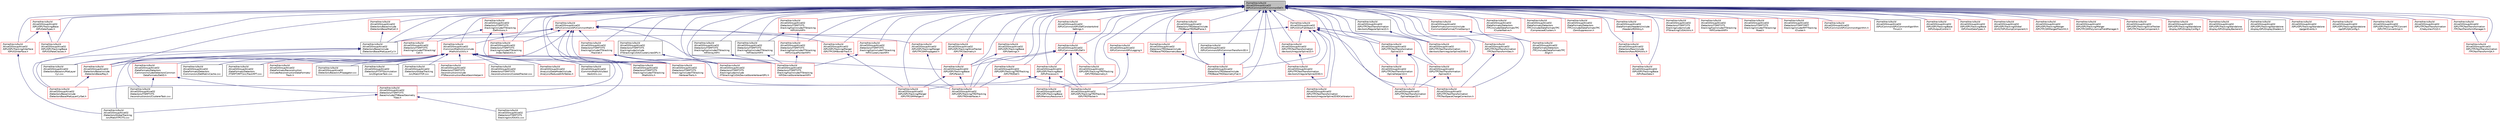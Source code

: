 digraph "/home/travis/build/AliceO2Group/AliceO2/GPU/Common/GPUCommonDef.h"
{
 // INTERACTIVE_SVG=YES
  bgcolor="transparent";
  edge [fontname="Helvetica",fontsize="10",labelfontname="Helvetica",labelfontsize="10"];
  node [fontname="Helvetica",fontsize="10",shape=record];
  Node3 [label="/home/travis/build\l/AliceO2Group/AliceO2\l/GPU/Common/GPUCommonDef.h",height=0.2,width=0.4,color="black", fillcolor="grey75", style="filled", fontcolor="black"];
  Node3 -> Node4 [dir="back",color="midnightblue",fontsize="10",style="solid",fontname="Helvetica"];
  Node4 [label="/home/travis/build\l/AliceO2Group/AliceO2\l/Common/MathUtils/include\l/MathUtils/Utils.h",height=0.2,width=0.4,color="red",URL="$d9/d52/Common_2MathUtils_2include_2MathUtils_2Utils_8h.html"];
  Node4 -> Node5 [dir="back",color="midnightblue",fontsize="10",style="solid",fontname="Helvetica"];
  Node5 [label="/home/travis/build\l/AliceO2Group/AliceO2\l/Analysis/DataModel/include\l/Analysis/ReducedInfoTables.h",height=0.2,width=0.4,color="red",URL="$d4/dbd/ReducedInfoTables_8h.html"];
  Node4 -> Node8 [dir="back",color="midnightblue",fontsize="10",style="solid",fontname="Helvetica"];
  Node8 [label="/home/travis/build\l/AliceO2Group/AliceO2\l/Common/MathUtils/test\l/testUtils.cxx",height=0.2,width=0.4,color="black",URL="$df/df4/testUtils_8cxx.html"];
  Node4 -> Node9 [dir="back",color="midnightblue",fontsize="10",style="solid",fontname="Helvetica"];
  Node9 [label="/home/travis/build\l/AliceO2Group/AliceO2\l/DataFormats/Detectors\l/Common/include/DetectorsCommon\lDataFormats/DetID.h",height=0.2,width=0.4,color="red",URL="$d6/d31/DetID_8h.html"];
  Node9 -> Node159 [dir="back",color="midnightblue",fontsize="10",style="solid",fontname="Helvetica"];
  Node159 [label="/home/travis/build\l/AliceO2Group/AliceO2\l/Detectors/ITSMFT/ITS\l/base/include/ITSBase/Geometry\lTGeo.h",height=0.2,width=0.4,color="red",URL="$d9/dfb/ITSMFT_2ITS_2base_2include_2ITSBase_2GeometryTGeo_8h.html"];
  Node159 -> Node27 [dir="back",color="midnightblue",fontsize="10",style="solid",fontname="Helvetica"];
  Node27 [label="/home/travis/build\l/AliceO2Group/AliceO2\l/Detectors/GlobalTracking\l/src/MatchTPCITS.cxx",height=0.2,width=0.4,color="black",URL="$dc/d59/MatchTPCITS_8cxx.html"];
  Node159 -> Node149 [dir="back",color="midnightblue",fontsize="10",style="solid",fontname="Helvetica"];
  Node149 [label="/home/travis/build\l/AliceO2Group/AliceO2\l/Detectors/ITSMFT/ITS\l/tracking/src/IOUtils.cxx",height=0.2,width=0.4,color="black",URL="$d5/d13/ITS_2tracking_2src_2IOUtils_8cxx.html"];
  Node9 -> Node346 [dir="back",color="midnightblue",fontsize="10",style="solid",fontname="Helvetica"];
  Node346 [label="/home/travis/build\l/AliceO2Group/AliceO2\l/Detectors/ITSMFT/ITS\l/reconstruction/src/ClustererTask.cxx",height=0.2,width=0.4,color="black",URL="$d8/d95/ITSMFT_2ITS_2reconstruction_2src_2ClustererTask_8cxx.html"];
  Node4 -> Node16 [dir="back",color="midnightblue",fontsize="10",style="solid",fontname="Helvetica"];
  Node16 [label="/home/travis/build\l/AliceO2Group/AliceO2\l/DataFormats/Detectors\l/Common/src/DetMatrixCache.cxx",height=0.2,width=0.4,color="black",URL="$d3/d4e/DetMatrixCache_8cxx.html"];
  Node4 -> Node22 [dir="back",color="midnightblue",fontsize="10",style="solid",fontname="Helvetica"];
  Node22 [label="/home/travis/build\l/AliceO2Group/AliceO2\l/DataFormats/Detectors\l/ITSMFT/MFT/src/TrackMFT.cxx",height=0.2,width=0.4,color="black",URL="$d7/d4a/TrackMFT_8cxx.html",tooltip="Implementation of the MFT track. "];
  Node4 -> Node60 [dir="back",color="midnightblue",fontsize="10",style="solid",fontname="Helvetica"];
  Node60 [label="/home/travis/build\l/AliceO2Group/AliceO2\l/DataFormats/Reconstruction\l/include/ReconstructionDataFormats/\lTrack.h",height=0.2,width=0.4,color="red",URL="$d7/d8b/DataFormats_2Reconstruction_2include_2ReconstructionDataFormats_2Track_8h.html"];
  Node4 -> Node375 [dir="back",color="midnightblue",fontsize="10",style="solid",fontname="Helvetica"];
  Node375 [label="/home/travis/build\l/AliceO2Group/AliceO2\l/Detectors/Base/include\l/DetectorsBase/Ray.h",height=0.2,width=0.4,color="red",URL="$d4/d1b/Ray_8h.html"];
  Node375 -> Node376 [dir="back",color="midnightblue",fontsize="10",style="solid",fontname="Helvetica"];
  Node376 [label="/home/travis/build\l/AliceO2Group/AliceO2\l/Detectors/Base/include\l/DetectorsBase/MatLayerCylSet.h",height=0.2,width=0.4,color="red",URL="$d9/da9/MatLayerCylSet_8h.html",tooltip="Declarations for the wrapper for the set of cylindrical material layers. "];
  Node4 -> Node308 [dir="back",color="midnightblue",fontsize="10",style="solid",fontname="Helvetica"];
  Node308 [label="/home/travis/build\l/AliceO2Group/AliceO2\l/Detectors/Base/src/MatLayer\lCyl.cxx",height=0.2,width=0.4,color="black",URL="$d1/d2b/MatLayerCyl_8cxx.html",tooltip="Implementation of single cylindrical material layer. "];
  Node4 -> Node131 [dir="back",color="midnightblue",fontsize="10",style="solid",fontname="Helvetica"];
  Node131 [label="/home/travis/build\l/AliceO2Group/AliceO2\l/Detectors/Base/src/Propagator.cxx",height=0.2,width=0.4,color="black",URL="$d8/dee/Propagator_8cxx.html"];
  Node4 -> Node281 [dir="back",color="midnightblue",fontsize="10",style="solid",fontname="Helvetica"];
  Node281 [label="/home/travis/build\l/AliceO2Group/AliceO2\l/Detectors/FIT/FT0/simulation\l/src/DigitizerTask.cxx",height=0.2,width=0.4,color="black",URL="$d8/d59/FIT_2FT0_2simulation_2src_2DigitizerTask_8cxx.html"];
  Node4 -> Node25 [dir="back",color="midnightblue",fontsize="10",style="solid",fontname="Helvetica"];
  Node25 [label="/home/travis/build\l/AliceO2Group/AliceO2\l/Detectors/GlobalTracking\l/src/MatchTOF.cxx",height=0.2,width=0.4,color="black",URL="$db/d6a/MatchTOF_8cxx.html"];
  Node4 -> Node27 [dir="back",color="midnightblue",fontsize="10",style="solid",fontname="Helvetica"];
  Node4 -> Node159 [dir="back",color="midnightblue",fontsize="10",style="solid",fontname="Helvetica"];
  Node4 -> Node352 [dir="back",color="midnightblue",fontsize="10",style="solid",fontname="Helvetica"];
  Node352 [label="/home/travis/build\l/AliceO2Group/AliceO2\l/Detectors/ITSMFT/ITS\l/reconstruction/include\l/ITSReconstruction/RecoGeomHelper.h",height=0.2,width=0.4,color="red",URL="$d4/d9f/RecoGeomHelper_8h.html",tooltip="Declarations of the helper class for clusters / roadwidth matching. "];
  Node4 -> Node346 [dir="back",color="midnightblue",fontsize="10",style="solid",fontname="Helvetica"];
  Node4 -> Node32 [dir="back",color="midnightblue",fontsize="10",style="solid",fontname="Helvetica"];
  Node32 [label="/home/travis/build\l/AliceO2Group/AliceO2\l/Detectors/ITSMFT/ITS\l/reconstruction/src/CookedTracker.cxx",height=0.2,width=0.4,color="black",URL="$d7/dca/CookedTracker_8cxx.html",tooltip="Implementation of the \"Cooked Matrix\" ITS tracker. "];
  Node4 -> Node379 [dir="back",color="midnightblue",fontsize="10",style="solid",fontname="Helvetica"];
  Node379 [label="/home/travis/build\l/AliceO2Group/AliceO2\l/Detectors/ITSMFT/ITS\l/tracking/include/ITStracking\l/MathUtils.h",height=0.2,width=0.4,color="red",URL="$dc/d3e/MathUtils_8h.html"];
  Node4 -> Node149 [dir="back",color="midnightblue",fontsize="10",style="solid",fontname="Helvetica"];
  Node3 -> Node475 [dir="back",color="midnightblue",fontsize="10",style="solid",fontname="Helvetica"];
  Node475 [label="/home/travis/build\l/AliceO2Group/AliceO2\l/DataFormats/common/include\l/CommonDataFormat/TimeStamp.h",height=0.2,width=0.4,color="red",URL="$df/d5d/common_2include_2CommonDataFormat_2TimeStamp_8h.html"];
  Node475 -> Node582 [dir="back",color="midnightblue",fontsize="10",style="solid",fontname="Helvetica"];
  Node582 [label="/home/travis/build\l/AliceO2Group/AliceO2\l/DataFormats/Detectors\l/TPC/include/DataFormatsTPC\l/Digit.h",height=0.2,width=0.4,color="red",URL="$d3/d7d/DataFormats_2Detectors_2TPC_2include_2DataFormatsTPC_2Digit_8h.html"];
  Node3 -> Node635 [dir="back",color="midnightblue",fontsize="10",style="solid",fontname="Helvetica"];
  Node635 [label="/home/travis/build\l/AliceO2Group/AliceO2\l/DataFormats/Detectors\l/TPC/include/DataFormatsTPC\l/ClusterNative.h",height=0.2,width=0.4,color="red",URL="$de/dcd/ClusterNative_8h.html",tooltip="Class of a TPC cluster in TPC-native coordinates (row, time) "];
  Node3 -> Node646 [dir="back",color="midnightblue",fontsize="10",style="solid",fontname="Helvetica"];
  Node646 [label="/home/travis/build\l/AliceO2Group/AliceO2\l/DataFormats/Detectors\l/TPC/include/DataFormatsTPC\l/CompressedClusters.h",height=0.2,width=0.4,color="red",URL="$d2/d7d/CompressedClusters_8h.html",tooltip="Container to store compressed TPC cluster data. "];
  Node3 -> Node582 [dir="back",color="midnightblue",fontsize="10",style="solid",fontname="Helvetica"];
  Node3 -> Node651 [dir="back",color="midnightblue",fontsize="10",style="solid",fontname="Helvetica"];
  Node651 [label="/home/travis/build\l/AliceO2Group/AliceO2\l/DataFormats/Detectors\l/TPC/include/DataFormatsTPC\l/ZeroSuppression.h",height=0.2,width=0.4,color="red",URL="$dd/d04/ZeroSuppression_8h.html",tooltip="Definitions of TPC Zero Suppression Data Headers. "];
  Node3 -> Node661 [dir="back",color="midnightblue",fontsize="10",style="solid",fontname="Helvetica"];
  Node661 [label="/home/travis/build\l/AliceO2Group/AliceO2\l/DataFormats/Headers/include\l/Headers/RDHAny.h",height=0.2,width=0.4,color="red",URL="$d6/d89/RDHAny_8h.html"];
  Node661 -> Node667 [dir="back",color="midnightblue",fontsize="10",style="solid",fontname="Helvetica"];
  Node667 [label="/home/travis/build\l/AliceO2Group/AliceO2\l/Detectors/Raw/include\l/DetectorsRaw/RDHUtils.h",height=0.2,width=0.4,color="red",URL="$d6/dec/Raw_2include_2DetectorsRaw_2RDHUtils_8h.html"];
  Node667 -> Node756 [dir="back",color="midnightblue",fontsize="10",style="solid",fontname="Helvetica"];
  Node756 [label="/home/travis/build\l/AliceO2Group/AliceO2\l/GPU/GPUTracking/Base\l/GPURawData.h",height=0.2,width=0.4,color="red",URL="$d4/dbe/GPURawData_8h.html"];
  Node3 -> Node757 [dir="back",color="midnightblue",fontsize="10",style="solid",fontname="Helvetica"];
  Node757 [label="/home/travis/build\l/AliceO2Group/AliceO2\l/Detectors/Base/include\l/DetectorsBase/MatCell.h",height=0.2,width=0.4,color="red",URL="$db/dba/MatCell_8h.html",tooltip="Declarations for material properties of the cell (voxel) "];
  Node757 -> Node758 [dir="back",color="midnightblue",fontsize="10",style="solid",fontname="Helvetica"];
  Node758 [label="/home/travis/build\l/AliceO2Group/AliceO2\l/Detectors/Base/include\l/DetectorsBase/MatLayerCyl.h",height=0.2,width=0.4,color="black",URL="$da/df3/MatLayerCyl_8h.html",tooltip="Declarations for single cylindrical material layer class. "];
  Node758 -> Node376 [dir="back",color="midnightblue",fontsize="10",style="solid",fontname="Helvetica"];
  Node758 -> Node375 [dir="back",color="midnightblue",fontsize="10",style="solid",fontname="Helvetica"];
  Node758 -> Node308 [dir="back",color="midnightblue",fontsize="10",style="solid",fontname="Helvetica"];
  Node3 -> Node758 [dir="back",color="midnightblue",fontsize="10",style="solid",fontname="Helvetica"];
  Node3 -> Node376 [dir="back",color="midnightblue",fontsize="10",style="solid",fontname="Helvetica"];
  Node3 -> Node375 [dir="back",color="midnightblue",fontsize="10",style="solid",fontname="Helvetica"];
  Node3 -> Node390 [dir="back",color="midnightblue",fontsize="10",style="solid",fontname="Helvetica"];
  Node390 [label="/home/travis/build\l/AliceO2Group/AliceO2\l/Detectors/ITSMFT/ITS\l/tracking/cuda/include\l/ITStrackingCUDA/ClusterLinesGPU.h",height=0.2,width=0.4,color="black",URL="$d1/d4c/ClusterLinesGPU_8h.html",tooltip="GPU-compliant version of ClusterLines, for the moment separated, might create a common traits for Clu..."];
  Node390 -> Node384 [dir="back",color="midnightblue",fontsize="10",style="solid",fontname="Helvetica"];
  Node384 [label="/home/travis/build\l/AliceO2Group/AliceO2\l/Detectors/ITSMFT/ITS\l/tracking/cuda/include\l/ITStrackingCUDA/DeviceStoreVertexerGPU.h",height=0.2,width=0.4,color="red",URL="$dc/d8a/DeviceStoreVertexerGPU_8h.html"];
  Node3 -> Node384 [dir="back",color="midnightblue",fontsize="10",style="solid",fontname="Helvetica"];
  Node3 -> Node759 [dir="back",color="midnightblue",fontsize="10",style="solid",fontname="Helvetica"];
  Node759 [label="/home/travis/build\l/AliceO2Group/AliceO2\l/Detectors/ITSMFT/ITS\l/tracking/cuda/include\l/ITStrackingCUDA/Utils.h",height=0.2,width=0.4,color="red",URL="$d8/def/Detectors_2ITSMFT_2ITS_2tracking_2cuda_2include_2ITStrackingCUDA_2Utils_8h.html"];
  Node3 -> Node762 [dir="back",color="midnightblue",fontsize="10",style="solid",fontname="Helvetica"];
  Node762 [label="/home/travis/build\l/AliceO2Group/AliceO2\l/Detectors/ITSMFT/ITS\l/tracking/hip/include/ITStracking\lHIP/ArrayHIP.h",height=0.2,width=0.4,color="black",URL="$de/d49/ArrayHIP_8h.html"];
  Node762 -> Node386 [dir="back",color="midnightblue",fontsize="10",style="solid",fontname="Helvetica"];
  Node386 [label="/home/travis/build\l/AliceO2Group/AliceO2\l/Detectors/ITSMFT/ITS\l/tracking/hip/include/ITStracking\lHIP/DeviceStoreVertexerHIP.h",height=0.2,width=0.4,color="red",URL="$d4/d1e/DeviceStoreVertexerHIP_8h.html",tooltip="This class serves as memory interface for GPU vertexer. It will access needed data structures from de..."];
  Node3 -> Node391 [dir="back",color="midnightblue",fontsize="10",style="solid",fontname="Helvetica"];
  Node391 [label="/home/travis/build\l/AliceO2Group/AliceO2\l/Detectors/ITSMFT/ITS\l/tracking/hip/include/ITStracking\lHIP/ClusterLinesHIP.h",height=0.2,width=0.4,color="red",URL="$d2/dc8/ClusterLinesHIP_8h.html",tooltip="GPU-compliant version of ClusterLines, for the moment separated, might create a common traits for Clu..."];
  Node391 -> Node386 [dir="back",color="midnightblue",fontsize="10",style="solid",fontname="Helvetica"];
  Node3 -> Node763 [dir="back",color="midnightblue",fontsize="10",style="solid",fontname="Helvetica"];
  Node763 [label="/home/travis/build\l/AliceO2Group/AliceO2\l/Detectors/ITSMFT/ITS\l/tracking/hip/include/ITStracking\lHIP/ContextHIP.h",height=0.2,width=0.4,color="red",URL="$d6/dea/ContextHIP_8h.html"];
  Node3 -> Node386 [dir="back",color="midnightblue",fontsize="10",style="solid",fontname="Helvetica"];
  Node3 -> Node766 [dir="back",color="midnightblue",fontsize="10",style="solid",fontname="Helvetica"];
  Node766 [label="/home/travis/build\l/AliceO2Group/AliceO2\l/Detectors/ITSMFT/ITS\l/tracking/hip/include/ITStracking\lHIP/UniquePointerHIP.h",height=0.2,width=0.4,color="red",URL="$d1/d7c/UniquePointerHIP_8h.html"];
  Node766 -> Node386 [dir="back",color="midnightblue",fontsize="10",style="solid",fontname="Helvetica"];
  Node3 -> Node767 [dir="back",color="midnightblue",fontsize="10",style="solid",fontname="Helvetica"];
  Node767 [label="/home/travis/build\l/AliceO2Group/AliceO2\l/Detectors/ITSMFT/ITS\l/tracking/hip/include/ITStracking\lHIP/UtilsHIP.h",height=0.2,width=0.4,color="red",URL="$d8/d28/UtilsHIP_8h.html"];
  Node767 -> Node766 [dir="back",color="midnightblue",fontsize="10",style="solid",fontname="Helvetica"];
  Node767 -> Node768 [dir="back",color="midnightblue",fontsize="10",style="solid",fontname="Helvetica"];
  Node768 [label="/home/travis/build\l/AliceO2Group/AliceO2\l/Detectors/ITSMFT/ITS\l/tracking/hip/include/ITStracking\lHIP/VectorHIP.h",height=0.2,width=0.4,color="black",URL="$dd/dda/VectorHIP_8h.html"];
  Node768 -> Node386 [dir="back",color="midnightblue",fontsize="10",style="solid",fontname="Helvetica"];
  Node3 -> Node768 [dir="back",color="midnightblue",fontsize="10",style="solid",fontname="Helvetica"];
  Node3 -> Node769 [dir="back",color="midnightblue",fontsize="10",style="solid",fontname="Helvetica"];
  Node769 [label="/home/travis/build\l/AliceO2Group/AliceO2\l/Detectors/ITSMFT/ITS\l/tracking/include/ITStracking/\lCell.h",height=0.2,width=0.4,color="red",URL="$d3/d78/Detectors_2ITSMFT_2ITS_2tracking_2include_2ITStracking_2Cell_8h.html"];
  Node3 -> Node770 [dir="back",color="midnightblue",fontsize="10",style="solid",fontname="Helvetica"];
  Node770 [label="/home/travis/build\l/AliceO2Group/AliceO2\l/Detectors/ITSMFT/ITS\l/tracking/include/ITStracking\l/Definitions.h",height=0.2,width=0.4,color="red",URL="$df/d3d/Definitions_8h.html"];
  Node770 -> Node769 [dir="back",color="midnightblue",fontsize="10",style="solid",fontname="Helvetica"];
  Node770 -> Node778 [dir="back",color="midnightblue",fontsize="10",style="solid",fontname="Helvetica"];
  Node778 [label="/home/travis/build\l/AliceO2Group/AliceO2\l/Detectors/ITSMFT/ITS\l/tracking/include/ITStracking\l/IndexTableUtils.h",height=0.2,width=0.4,color="red",URL="$dc/ddf/ITS_2tracking_2include_2ITStracking_2IndexTableUtils_8h.html"];
  Node770 -> Node395 [dir="back",color="midnightblue",fontsize="10",style="solid",fontname="Helvetica"];
  Node395 [label="/home/travis/build\l/AliceO2Group/AliceO2\l/Detectors/ITSMFT/ITS\l/tracking/include/ITStracking\l/VertexerTraits.h",height=0.2,width=0.4,color="red",URL="$d2/dd6/VertexerTraits_8h.html",tooltip="Class to compute the primary vertex in ITS from tracklets. "];
  Node3 -> Node778 [dir="back",color="midnightblue",fontsize="10",style="solid",fontname="Helvetica"];
  Node3 -> Node379 [dir="back",color="midnightblue",fontsize="10",style="solid",fontname="Helvetica"];
  Node3 -> Node780 [dir="back",color="midnightblue",fontsize="10",style="solid",fontname="Helvetica"];
  Node780 [label="/home/travis/build\l/AliceO2Group/AliceO2\l/Detectors/ITSMFT/ITS\l/tracking/include/ITStracking/\lRoad.h",height=0.2,width=0.4,color="red",URL="$d4/d5a/ITS_2tracking_2include_2ITStracking_2Road_8h.html"];
  Node3 -> Node401 [dir="back",color="midnightblue",fontsize="10",style="solid",fontname="Helvetica"];
  Node401 [label="/home/travis/build\l/AliceO2Group/AliceO2\l/Detectors/ITSMFT/ITS\l/tracking/include/ITStracking\l/Tracklet.h",height=0.2,width=0.4,color="red",URL="$d8/db3/ITSMFT_2ITS_2tracking_2include_2ITStracking_2Tracklet_8h.html"];
  Node401 -> Node384 [dir="back",color="midnightblue",fontsize="10",style="solid",fontname="Helvetica"];
  Node401 -> Node386 [dir="back",color="midnightblue",fontsize="10",style="solid",fontname="Helvetica"];
  Node401 -> Node395 [dir="back",color="midnightblue",fontsize="10",style="solid",fontname="Helvetica"];
  Node3 -> Node395 [dir="back",color="midnightblue",fontsize="10",style="solid",fontname="Helvetica"];
  Node3 -> Node783 [dir="back",color="midnightblue",fontsize="10",style="solid",fontname="Helvetica"];
  Node783 [label="/home/travis/build\l/AliceO2Group/AliceO2\l/Detectors/ITSMFT/MFT\l/tracking/include/MFTTracking\l/Cluster.h",height=0.2,width=0.4,color="red",URL="$d5/df9/Detectors_2ITSMFT_2MFT_2tracking_2include_2MFTTracking_2Cluster_8h.html"];
  Node3 -> Node667 [dir="back",color="midnightblue",fontsize="10",style="solid",fontname="Helvetica"];
  Node3 -> Node791 [dir="back",color="midnightblue",fontsize="10",style="solid",fontname="Helvetica"];
  Node791 [label="/home/travis/build\l/AliceO2Group/AliceO2\l/Detectors/TRD/base/include\l/TRDBase/TRDGeometryBase.h",height=0.2,width=0.4,color="red",URL="$d8/dad/TRDGeometryBase_8h.html"];
  Node791 -> Node792 [dir="back",color="midnightblue",fontsize="10",style="solid",fontname="Helvetica"];
  Node792 [label="/home/travis/build\l/AliceO2Group/AliceO2\l/Detectors/TRD/base/include\l/TRDBase/TRDGeometryFlat.h",height=0.2,width=0.4,color="red",URL="$d3/d35/TRDGeometryFlat_8h.html"];
  Node3 -> Node792 [dir="back",color="midnightblue",fontsize="10",style="solid",fontname="Helvetica"];
  Node3 -> Node794 [dir="back",color="midnightblue",fontsize="10",style="solid",fontname="Helvetica"];
  Node794 [label="/home/travis/build\l/AliceO2Group/AliceO2\l/Detectors/TRD/base/include\l/TRDBase/TRDPadPlane.h",height=0.2,width=0.4,color="red",URL="$de/df3/TRDPadPlane_8h.html"];
  Node794 -> Node791 [dir="back",color="midnightblue",fontsize="10",style="solid",fontname="Helvetica"];
  Node794 -> Node792 [dir="back",color="midnightblue",fontsize="10",style="solid",fontname="Helvetica"];
  Node3 -> Node796 [dir="back",color="midnightblue",fontsize="10",style="solid",fontname="Helvetica"];
  Node796 [label="/home/travis/build\l/AliceO2Group/AliceO2\l/GPU/Common/GPUCommonAlgorithm.h",height=0.2,width=0.4,color="red",URL="$dd/d0b/GPUCommonAlgorithm_8h.html"];
  Node3 -> Node806 [dir="back",color="midnightblue",fontsize="10",style="solid",fontname="Helvetica"];
  Node806 [label="/home/travis/build\l/AliceO2Group/AliceO2\l/GPU/Common/GPUCommonAlgorithm\lThrust.h",height=0.2,width=0.4,color="black",URL="$d0/d79/GPUCommonAlgorithmThrust_8h.html"];
  Node3 -> Node807 [dir="back",color="midnightblue",fontsize="10",style="solid",fontname="Helvetica"];
  Node807 [label="/home/travis/build\l/AliceO2Group/AliceO2\l/GPU/Common/GPUCommonMath.h",height=0.2,width=0.4,color="red",URL="$d6/da2/GPUCommonMath_8h.html"];
  Node807 -> Node4 [dir="back",color="midnightblue",fontsize="10",style="solid",fontname="Helvetica"];
  Node807 -> Node758 [dir="back",color="midnightblue",fontsize="10",style="solid",fontname="Helvetica"];
  Node807 -> Node375 [dir="back",color="midnightblue",fontsize="10",style="solid",fontname="Helvetica"];
  Node807 -> Node778 [dir="back",color="midnightblue",fontsize="10",style="solid",fontname="Helvetica"];
  Node807 -> Node379 [dir="back",color="midnightblue",fontsize="10",style="solid",fontname="Helvetica"];
  Node807 -> Node401 [dir="back",color="midnightblue",fontsize="10",style="solid",fontname="Helvetica"];
  Node807 -> Node395 [dir="back",color="midnightblue",fontsize="10",style="solid",fontname="Helvetica"];
  Node807 -> Node808 [dir="back",color="midnightblue",fontsize="10",style="solid",fontname="Helvetica"];
  Node808 [label="/home/travis/build\l/AliceO2Group/AliceO2\l/GPU/GPUTracking/Base\l/GPUParam.h",height=0.2,width=0.4,color="red",URL="$df/d13/GPUParam_8h.html"];
  Node808 -> Node895 [dir="back",color="midnightblue",fontsize="10",style="solid",fontname="Helvetica"];
  Node895 [label="/home/travis/build\l/AliceO2Group/AliceO2\l/GPU/GPUTracking/Merger\l/GPUTPCGMMerger.h",height=0.2,width=0.4,color="red",URL="$d4/dcf/GPUTPCGMMerger_8h.html"];
  Node808 -> Node899 [dir="back",color="midnightblue",fontsize="10",style="solid",fontname="Helvetica"];
  Node899 [label="/home/travis/build\l/AliceO2Group/AliceO2\l/GPU/GPUTracking/TRDTracking\l/GPUTRDInterfaces.h",height=0.2,width=0.4,color="red",URL="$df/d77/GPUTRDInterfaces_8h.html"];
  Node807 -> Node904 [dir="back",color="midnightblue",fontsize="10",style="solid",fontname="Helvetica"];
  Node904 [label="/home/travis/build\l/AliceO2Group/AliceO2\l/GPU/GPUTracking/Merger\l/GPUTPCGMBorderTrack.h",height=0.2,width=0.4,color="red",URL="$d8/dd4/GPUTPCGMBorderTrack_8h.html"];
  Node904 -> Node895 [dir="back",color="midnightblue",fontsize="10",style="solid",fontname="Helvetica"];
  Node807 -> Node913 [dir="back",color="midnightblue",fontsize="10",style="solid",fontname="Helvetica"];
  Node913 [label="/home/travis/build\l/AliceO2Group/AliceO2\l/GPU/GPUTracking/Merger\l/GPUTPCGMPropagator.h",height=0.2,width=0.4,color="red",URL="$d0/dd8/GPUTPCGMPropagator_8h.html"];
  Node913 -> Node899 [dir="back",color="midnightblue",fontsize="10",style="solid",fontname="Helvetica"];
  Node807 -> Node899 [dir="back",color="midnightblue",fontsize="10",style="solid",fontname="Helvetica"];
  Node3 -> Node936 [dir="back",color="midnightblue",fontsize="10",style="solid",fontname="Helvetica"];
  Node936 [label="/home/travis/build\l/AliceO2Group/AliceO2\l/GPU/Common/GPUCommonTransform3D.h",height=0.2,width=0.4,color="black",URL="$d0/d53/GPUCommonTransform3D_8h.html"];
  Node936 -> Node792 [dir="back",color="midnightblue",fontsize="10",style="solid",fontname="Helvetica"];
  Node3 -> Node937 [dir="back",color="midnightblue",fontsize="10",style="solid",fontname="Helvetica"];
  Node937 [label="/home/travis/build\l/AliceO2Group/AliceO2\l/GPU/Common/GPUDef.h",height=0.2,width=0.4,color="red",URL="$d2/d6d/GPUDef_8h.html"];
  Node937 -> Node808 [dir="back",color="midnightblue",fontsize="10",style="solid",fontname="Helvetica"];
  Node937 -> Node938 [dir="back",color="midnightblue",fontsize="10",style="solid",fontname="Helvetica"];
  Node938 [label="/home/travis/build\l/AliceO2Group/AliceO2\l/GPU/GPUTracking/Base\l/GPUProcessor.h",height=0.2,width=0.4,color="red",URL="$d6/d57/GPUProcessor_8h.html"];
  Node938 -> Node939 [dir="back",color="midnightblue",fontsize="10",style="solid",fontname="Helvetica"];
  Node939 [label="/home/travis/build\l/AliceO2Group/AliceO2\l/GPU/GPUTracking/Base\l/GPUMemoryResource.h",height=0.2,width=0.4,color="red",URL="$d5/da6/GPUMemoryResource_8h.html"];
  Node938 -> Node895 [dir="back",color="midnightblue",fontsize="10",style="solid",fontname="Helvetica"];
  Node938 -> Node902 [dir="back",color="midnightblue",fontsize="10",style="solid",fontname="Helvetica"];
  Node902 [label="/home/travis/build\l/AliceO2Group/AliceO2\l/GPU/GPUTracking/TRDTracking\l/GPUTRDTracker.h",height=0.2,width=0.4,color="red",URL="$dd/d44/GPUTRDTracker_8h.html",tooltip="Online TRD tracker based on extrapolated TPC tracks. "];
  Node937 -> Node979 [dir="back",color="midnightblue",fontsize="10",style="solid",fontname="Helvetica"];
  Node979 [label="/home/travis/build\l/AliceO2Group/AliceO2\l/GPU/GPUTracking/TRDTracking\l/GPUTRDGeometry.h",height=0.2,width=0.4,color="red",URL="$d6/d05/GPUTRDGeometry_8h.html"];
  Node937 -> Node899 [dir="back",color="midnightblue",fontsize="10",style="solid",fontname="Helvetica"];
  Node937 -> Node902 [dir="back",color="midnightblue",fontsize="10",style="solid",fontname="Helvetica"];
  Node3 -> Node983 [dir="back",color="midnightblue",fontsize="10",style="solid",fontname="Helvetica"];
  Node983 [label="/home/travis/build\l/AliceO2Group/AliceO2\l/GPU/Common/GPUDefConstantsAnd\lSettings.h",height=0.2,width=0.4,color="red",URL="$d2/d37/GPUDefConstantsAndSettings_8h.html"];
  Node983 -> Node937 [dir="back",color="midnightblue",fontsize="10",style="solid",fontname="Helvetica"];
  Node3 -> Node1001 [dir="back",color="midnightblue",fontsize="10",style="solid",fontname="Helvetica"];
  Node1001 [label="/home/travis/build\l/AliceO2Group/AliceO2\l/GPU/Common/GPULogging.h",height=0.2,width=0.4,color="red",URL="$df/ddc/GPULogging_8h.html"];
  Node1001 -> Node902 [dir="back",color="midnightblue",fontsize="10",style="solid",fontname="Helvetica"];
  Node3 -> Node808 [dir="back",color="midnightblue",fontsize="10",style="solid",fontname="Helvetica"];
  Node3 -> Node989 [dir="back",color="midnightblue",fontsize="10",style="solid",fontname="Helvetica"];
  Node989 [label="/home/travis/build\l/AliceO2Group/AliceO2\l/GPU/GPUTracking/Base\l/GPUSettings.h",height=0.2,width=0.4,color="red",URL="$dd/dc6/GPUSettings_8h.html"];
  Node989 -> Node808 [dir="back",color="midnightblue",fontsize="10",style="solid",fontname="Helvetica"];
  Node3 -> Node1011 [dir="back",color="midnightblue",fontsize="10",style="solid",fontname="Helvetica"];
  Node1011 [label="/home/travis/build\l/AliceO2Group/AliceO2\l/GPU/GPUTracking/Base\l/GPUDataTypes.h",height=0.2,width=0.4,color="red",URL="$d4/dc5/GPUDataTypes_8h.html"];
  Node1011 -> Node1012 [dir="back",color="midnightblue",fontsize="10",style="solid",fontname="Helvetica"];
  Node1012 [label="/home/travis/build\l/AliceO2Group/AliceO2\l/GPU/GPUTracking/Base\l/GPUO2FakeClasses.h",height=0.2,width=0.4,color="red",URL="$da/d28/GPUO2FakeClasses_8h.html"];
  Node1011 -> Node1014 [dir="back",color="midnightblue",fontsize="10",style="solid",fontname="Helvetica"];
  Node1014 [label="/home/travis/build\l/AliceO2Group/AliceO2\l/GPU/GPUTracking/Interface\l/GPUO2Interface.h",height=0.2,width=0.4,color="red",URL="$dc/dae/GPUO2Interface_8h.html"];
  Node1014 -> Node27 [dir="back",color="midnightblue",fontsize="10",style="solid",fontname="Helvetica"];
  Node3 -> Node1012 [dir="back",color="midnightblue",fontsize="10",style="solid",fontname="Helvetica"];
  Node3 -> Node1015 [dir="back",color="midnightblue",fontsize="10",style="solid",fontname="Helvetica"];
  Node1015 [label="/home/travis/build\l/AliceO2Group/AliceO2\l/GPU/GPUTracking/Base\l/GPUOutputControl.h",height=0.2,width=0.4,color="red",URL="$d5/d5b/GPUOutputControl_8h.html"];
  Node3 -> Node939 [dir="back",color="midnightblue",fontsize="10",style="solid",fontname="Helvetica"];
  Node3 -> Node938 [dir="back",color="midnightblue",fontsize="10",style="solid",fontname="Helvetica"];
  Node3 -> Node1016 [dir="back",color="midnightblue",fontsize="10",style="solid",fontname="Helvetica"];
  Node1016 [label="/home/travis/build\l/AliceO2Group/AliceO2\l/GPU/GPUTracking/Base\l/GPUHostDataTypes.h",height=0.2,width=0.4,color="red",URL="$d6/d20/GPUHostDataTypes_8h.html"];
  Node3 -> Node756 [dir="back",color="midnightblue",fontsize="10",style="solid",fontname="Helvetica"];
  Node3 -> Node1017 [dir="back",color="midnightblue",fontsize="10",style="solid",fontname="Helvetica"];
  Node1017 [label="/home/travis/build\l/AliceO2Group/AliceO2\l/GPU/GPUTracking/Global\l/AliHLTGPUDumpComponent.h",height=0.2,width=0.4,color="red",URL="$d7/d0e/AliHLTGPUDumpComponent_8h.html"];
  Node3 -> Node1014 [dir="back",color="midnightblue",fontsize="10",style="solid",fontname="Helvetica"];
  Node3 -> Node904 [dir="back",color="midnightblue",fontsize="10",style="solid",fontname="Helvetica"];
  Node3 -> Node1018 [dir="back",color="midnightblue",fontsize="10",style="solid",fontname="Helvetica"];
  Node1018 [label="/home/travis/build\l/AliceO2Group/AliceO2\l/GPU/GPUTracking/Merger\l/GPUTPCGMMergedTrackHit.h",height=0.2,width=0.4,color="red",URL="$d3/dcc/GPUTPCGMMergedTrackHit_8h.html"];
  Node3 -> Node895 [dir="back",color="midnightblue",fontsize="10",style="solid",fontname="Helvetica"];
  Node3 -> Node1019 [dir="back",color="midnightblue",fontsize="10",style="solid",fontname="Helvetica"];
  Node1019 [label="/home/travis/build\l/AliceO2Group/AliceO2\l/GPU/GPUTracking/Merger\l/GPUTPCGMPolynomialFieldManager.h",height=0.2,width=0.4,color="red",URL="$d2/d7d/GPUTPCGMPolynomialFieldManager_8h.html"];
  Node3 -> Node913 [dir="back",color="midnightblue",fontsize="10",style="solid",fontname="Helvetica"];
  Node3 -> Node1020 [dir="back",color="midnightblue",fontsize="10",style="solid",fontname="Helvetica"];
  Node1020 [label="/home/travis/build\l/AliceO2Group/AliceO2\l/GPU/GPUTracking/SliceTracker\l/GPUTPCGeometry.h",height=0.2,width=0.4,color="red",URL="$d6/d1b/GPUTPCGeometry_8h.html"];
  Node1020 -> Node808 [dir="back",color="midnightblue",fontsize="10",style="solid",fontname="Helvetica"];
  Node3 -> Node1021 [dir="back",color="midnightblue",fontsize="10",style="solid",fontname="Helvetica"];
  Node1021 [label="/home/travis/build\l/AliceO2Group/AliceO2\l/GPU/GPUTracking/SliceTracker\l/GPUTPCTrackerComponent.h",height=0.2,width=0.4,color="red",URL="$dd/d8f/GPUTPCTrackerComponent_8h.html"];
  Node3 -> Node991 [dir="back",color="midnightblue",fontsize="10",style="solid",fontname="Helvetica"];
  Node991 [label="/home/travis/build\l/AliceO2Group/AliceO2\l/GPU/GPUTracking/Standalone\l/display/GPUDisplayConfig.h",height=0.2,width=0.4,color="red",URL="$d4/d50/GPUDisplayConfig_8h.html"];
  Node3 -> Node1022 [dir="back",color="midnightblue",fontsize="10",style="solid",fontname="Helvetica"];
  Node1022 [label="/home/travis/build\l/AliceO2Group/AliceO2\l/GPU/GPUTracking/Standalone\l/display/GPUDisplayBackend.h",height=0.2,width=0.4,color="red",URL="$d7/dba/GPUDisplayBackend_8h.html"];
  Node3 -> Node1029 [dir="back",color="midnightblue",fontsize="10",style="solid",fontname="Helvetica"];
  Node1029 [label="/home/travis/build\l/AliceO2Group/AliceO2\l/GPU/GPUTracking/Standalone\l/display/GPUDisplayShaders.h",height=0.2,width=0.4,color="black",URL="$d5/d7c/GPUDisplayShaders_8h.html"];
  Node3 -> Node1030 [dir="back",color="midnightblue",fontsize="10",style="solid",fontname="Helvetica"];
  Node1030 [label="/home/travis/build\l/AliceO2Group/AliceO2\l/GPU/Utils/FlatObject.h",height=0.2,width=0.4,color="red",URL="$db/dff/FlatObject_8h.html",tooltip="Definition of FlatObject class. "];
  Node1030 -> Node758 [dir="back",color="midnightblue",fontsize="10",style="solid",fontname="Helvetica"];
  Node1030 -> Node376 [dir="back",color="midnightblue",fontsize="10",style="solid",fontname="Helvetica"];
  Node1030 -> Node792 [dir="back",color="midnightblue",fontsize="10",style="solid",fontname="Helvetica"];
  Node1030 -> Node1033 [dir="back",color="midnightblue",fontsize="10",style="solid",fontname="Helvetica"];
  Node1033 [label="/home/travis/build\l/AliceO2Group/AliceO2\l/GPU/TPCFastTransformation\l/devtools/IrregularSpline1D.h",height=0.2,width=0.4,color="red",URL="$d4/de4/IrregularSpline1D_8h.html",tooltip="Definition of IrregularSpline1D class. "];
  Node1033 -> Node1035 [dir="back",color="midnightblue",fontsize="10",style="solid",fontname="Helvetica"];
  Node1035 [label="/home/travis/build\l/AliceO2Group/AliceO2\l/GPU/TPCFastTransformation\l/devtools/IrregularSpline2D3D.h",height=0.2,width=0.4,color="red",URL="$d8/d4b/IrregularSpline2D3D_8h.html",tooltip="Definition of IrregularSpline2D3D class. "];
  Node1035 -> Node1038 [dir="back",color="midnightblue",fontsize="10",style="solid",fontname="Helvetica"];
  Node1038 [label="/home/travis/build\l/AliceO2Group/AliceO2\l/GPU/TPCFastTransformation\l/devtools/IrregularSpline2D3DCalibrator.h",height=0.2,width=0.4,color="red",URL="$d4/dc9/IrregularSpline2D3DCalibrator_8h.html",tooltip="Definition of IrregularSpline2D3DCalibrator class. "];
  Node1030 -> Node1035 [dir="back",color="midnightblue",fontsize="10",style="solid",fontname="Helvetica"];
  Node1030 -> Node1039 [dir="back",color="midnightblue",fontsize="10",style="solid",fontname="Helvetica"];
  Node1039 [label="/home/travis/build\l/AliceO2Group/AliceO2\l/GPU/TPCFastTransformation\l/devtools/SemiregularSpline2D3D.h",height=0.2,width=0.4,color="red",URL="$d3/d05/SemiregularSpline2D3D_8h.html",tooltip="Definition of SemiregularSpline2D3D class. "];
  Node1030 -> Node1041 [dir="back",color="midnightblue",fontsize="10",style="solid",fontname="Helvetica"];
  Node1041 [label="/home/travis/build\l/AliceO2Group/AliceO2\l/GPU/TPCFastTransformation\l/Spline1D.h",height=0.2,width=0.4,color="red",URL="$de/da6/Spline1D_8h.html",tooltip="Definition of Spline1D class. "];
  Node1041 -> Node1042 [dir="back",color="midnightblue",fontsize="10",style="solid",fontname="Helvetica"];
  Node1042 [label="/home/travis/build\l/AliceO2Group/AliceO2\l/GPU/TPCFastTransformation\l/SplineHelper1D.h",height=0.2,width=0.4,color="red",URL="$d2/da7/SplineHelper1D_8h.html",tooltip="Definition of SplineHelper1D class. "];
  Node1042 -> Node1043 [dir="back",color="midnightblue",fontsize="10",style="solid",fontname="Helvetica"];
  Node1043 [label="/home/travis/build\l/AliceO2Group/AliceO2\l/GPU/TPCFastTransformation\l/SplineHelper2D.h",height=0.2,width=0.4,color="red",URL="$d0/d1e/SplineHelper2D_8h.html",tooltip="Definition of SplineHelper2D class. "];
  Node1041 -> Node1047 [dir="back",color="midnightblue",fontsize="10",style="solid",fontname="Helvetica"];
  Node1047 [label="/home/travis/build\l/AliceO2Group/AliceO2\l/GPU/TPCFastTransformation\l/Spline2D.h",height=0.2,width=0.4,color="red",URL="$dd/d27/Spline2D_8h.html",tooltip="Definition of Spline2D class. "];
  Node1047 -> Node1043 [dir="back",color="midnightblue",fontsize="10",style="solid",fontname="Helvetica"];
  Node1047 -> Node1049 [dir="back",color="midnightblue",fontsize="10",style="solid",fontname="Helvetica"];
  Node1049 [label="/home/travis/build\l/AliceO2Group/AliceO2\l/GPU/TPCFastTransformation\l/TPCFastSpaceChargeCorrection.h",height=0.2,width=0.4,color="red",URL="$d8/d93/TPCFastSpaceChargeCorrection_8h.html",tooltip="Definition of TPCFastSpaceChargeCorrection class. "];
  Node1041 -> Node1043 [dir="back",color="midnightblue",fontsize="10",style="solid",fontname="Helvetica"];
  Node1030 -> Node1047 [dir="back",color="midnightblue",fontsize="10",style="solid",fontname="Helvetica"];
  Node1030 -> Node1049 [dir="back",color="midnightblue",fontsize="10",style="solid",fontname="Helvetica"];
  Node3 -> Node1050 [dir="back",color="midnightblue",fontsize="10",style="solid",fontname="Helvetica"];
  Node1050 [label="/home/travis/build\l/AliceO2Group/AliceO2\l/GPU/GPUTracking/Standalone\l/qa/genEvents.h",height=0.2,width=0.4,color="red",URL="$d7/d2d/genEvents_8h.html"];
  Node3 -> Node998 [dir="back",color="midnightblue",fontsize="10",style="solid",fontname="Helvetica"];
  Node998 [label="/home/travis/build\l/AliceO2Group/AliceO2\l/GPU/GPUTracking/Standalone\l/qa/GPUQAConfig.h",height=0.2,width=0.4,color="red",URL="$d8/d93/GPUQAConfig_8h.html"];
  Node3 -> Node880 [dir="back",color="midnightblue",fontsize="10",style="solid",fontname="Helvetica"];
  Node880 [label="/home/travis/build\l/AliceO2Group/AliceO2\l/GPU/GPUTracking/TPCConvert\l/GPUTPCConvertImpl.h",height=0.2,width=0.4,color="red",URL="$d1/d2e/GPUTPCConvertImpl_8h.html"];
  Node3 -> Node1051 [dir="back",color="midnightblue",fontsize="10",style="solid",fontname="Helvetica"];
  Node1051 [label="/home/travis/build\l/AliceO2Group/AliceO2\l/GPU/TPCFastTransformation\l/ChebyshevFit1D.h",height=0.2,width=0.4,color="red",URL="$d0/d70/ChebyshevFit1D_8h.html",tooltip="Definition of ChebyshevFit1D class. "];
  Node3 -> Node1033 [dir="back",color="midnightblue",fontsize="10",style="solid",fontname="Helvetica"];
  Node3 -> Node1035 [dir="back",color="midnightblue",fontsize="10",style="solid",fontname="Helvetica"];
  Node3 -> Node1038 [dir="back",color="midnightblue",fontsize="10",style="solid",fontname="Helvetica"];
  Node3 -> Node1053 [dir="back",color="midnightblue",fontsize="10",style="solid",fontname="Helvetica"];
  Node1053 [label="/home/travis/build\l/AliceO2Group/AliceO2\l/GPU/TPCFastTransformation\l/devtools/RegularSpline1D.h",height=0.2,width=0.4,color="black",URL="$d2/d57/RegularSpline1D_8h.html",tooltip="Definition of IrregularSpline1D class. "];
  Node1053 -> Node1039 [dir="back",color="midnightblue",fontsize="10",style="solid",fontname="Helvetica"];
  Node3 -> Node1039 [dir="back",color="midnightblue",fontsize="10",style="solid",fontname="Helvetica"];
  Node3 -> Node1041 [dir="back",color="midnightblue",fontsize="10",style="solid",fontname="Helvetica"];
  Node3 -> Node1042 [dir="back",color="midnightblue",fontsize="10",style="solid",fontname="Helvetica"];
  Node3 -> Node1047 [dir="back",color="midnightblue",fontsize="10",style="solid",fontname="Helvetica"];
  Node3 -> Node1043 [dir="back",color="midnightblue",fontsize="10",style="solid",fontname="Helvetica"];
  Node3 -> Node1054 [dir="back",color="midnightblue",fontsize="10",style="solid",fontname="Helvetica"];
  Node1054 [label="/home/travis/build\l/AliceO2Group/AliceO2\l/GPU/TPCFastTransformation\l/TPCFastTransformGeo.h",height=0.2,width=0.4,color="red",URL="$d5/dde/TPCFastTransformGeo_8h.html",tooltip="Definition of TPCFastTransformGeo class. "];
  Node1054 -> Node1049 [dir="back",color="midnightblue",fontsize="10",style="solid",fontname="Helvetica"];
  Node3 -> Node1049 [dir="back",color="midnightblue",fontsize="10",style="solid",fontname="Helvetica"];
  Node3 -> Node1055 [dir="back",color="midnightblue",fontsize="10",style="solid",fontname="Helvetica"];
  Node1055 [label="/home/travis/build\l/AliceO2Group/AliceO2\l/GPU/TPCFastTransformation\l/TPCFastTransformManager.h",height=0.2,width=0.4,color="red",URL="$d5/d2a/TPCFastTransformManager_8h.html",tooltip="Definition of TPCFastTransformManager class. "];
  Node1055 -> Node1056 [dir="back",color="midnightblue",fontsize="10",style="solid",fontname="Helvetica"];
  Node1056 [label="/home/travis/build\l/AliceO2Group/AliceO2\l/GPU/TPCFastTransformation\l/TPCFastTransformQA.h",height=0.2,width=0.4,color="red",URL="$d0/db6/TPCFastTransformQA_8h.html"];
  Node3 -> Node1056 [dir="back",color="midnightblue",fontsize="10",style="solid",fontname="Helvetica"];
  Node3 -> Node1057 [dir="back",color="midnightblue",fontsize="10",style="solid",fontname="Helvetica"];
  Node1057 [label="/home/travis/build\l/AliceO2Group/AliceO2\l/GPU/GPUTracking/TRDTracking\l/GPUTRDDef.h",height=0.2,width=0.4,color="red",URL="$d7/d4f/GPUTRDDef_8h.html"];
  Node1057 -> Node899 [dir="back",color="midnightblue",fontsize="10",style="solid",fontname="Helvetica"];
  Node1057 -> Node902 [dir="back",color="midnightblue",fontsize="10",style="solid",fontname="Helvetica"];
  Node3 -> Node979 [dir="back",color="midnightblue",fontsize="10",style="solid",fontname="Helvetica"];
  Node3 -> Node899 [dir="back",color="midnightblue",fontsize="10",style="solid",fontname="Helvetica"];
  Node3 -> Node902 [dir="back",color="midnightblue",fontsize="10",style="solid",fontname="Helvetica"];
}
